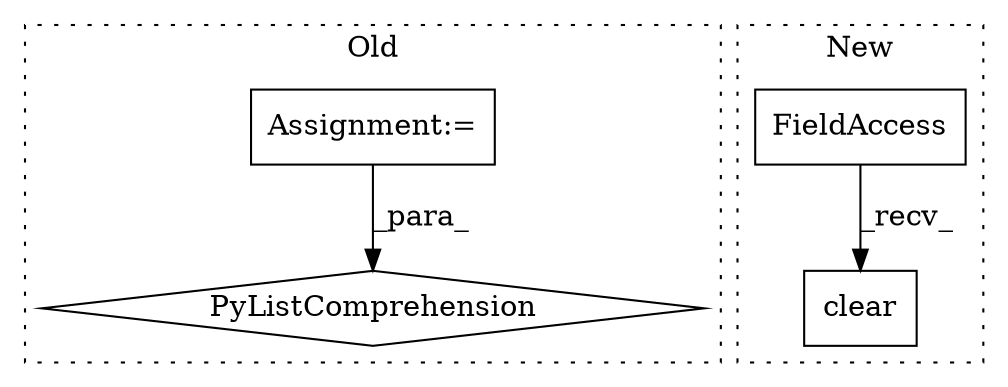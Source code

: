 digraph G {
subgraph cluster0 {
1 [label="PyListComprehension" a="109" s="27141" l="140" shape="diamond"];
3 [label="Assignment:=" a="7" s="27248" l="25" shape="box"];
label = "Old";
style="dotted";
}
subgraph cluster1 {
2 [label="clear" a="32" s="27150" l="7" shape="box"];
4 [label="FieldAccess" a="22" s="27136" l="13" shape="box"];
label = "New";
style="dotted";
}
3 -> 1 [label="_para_"];
4 -> 2 [label="_recv_"];
}